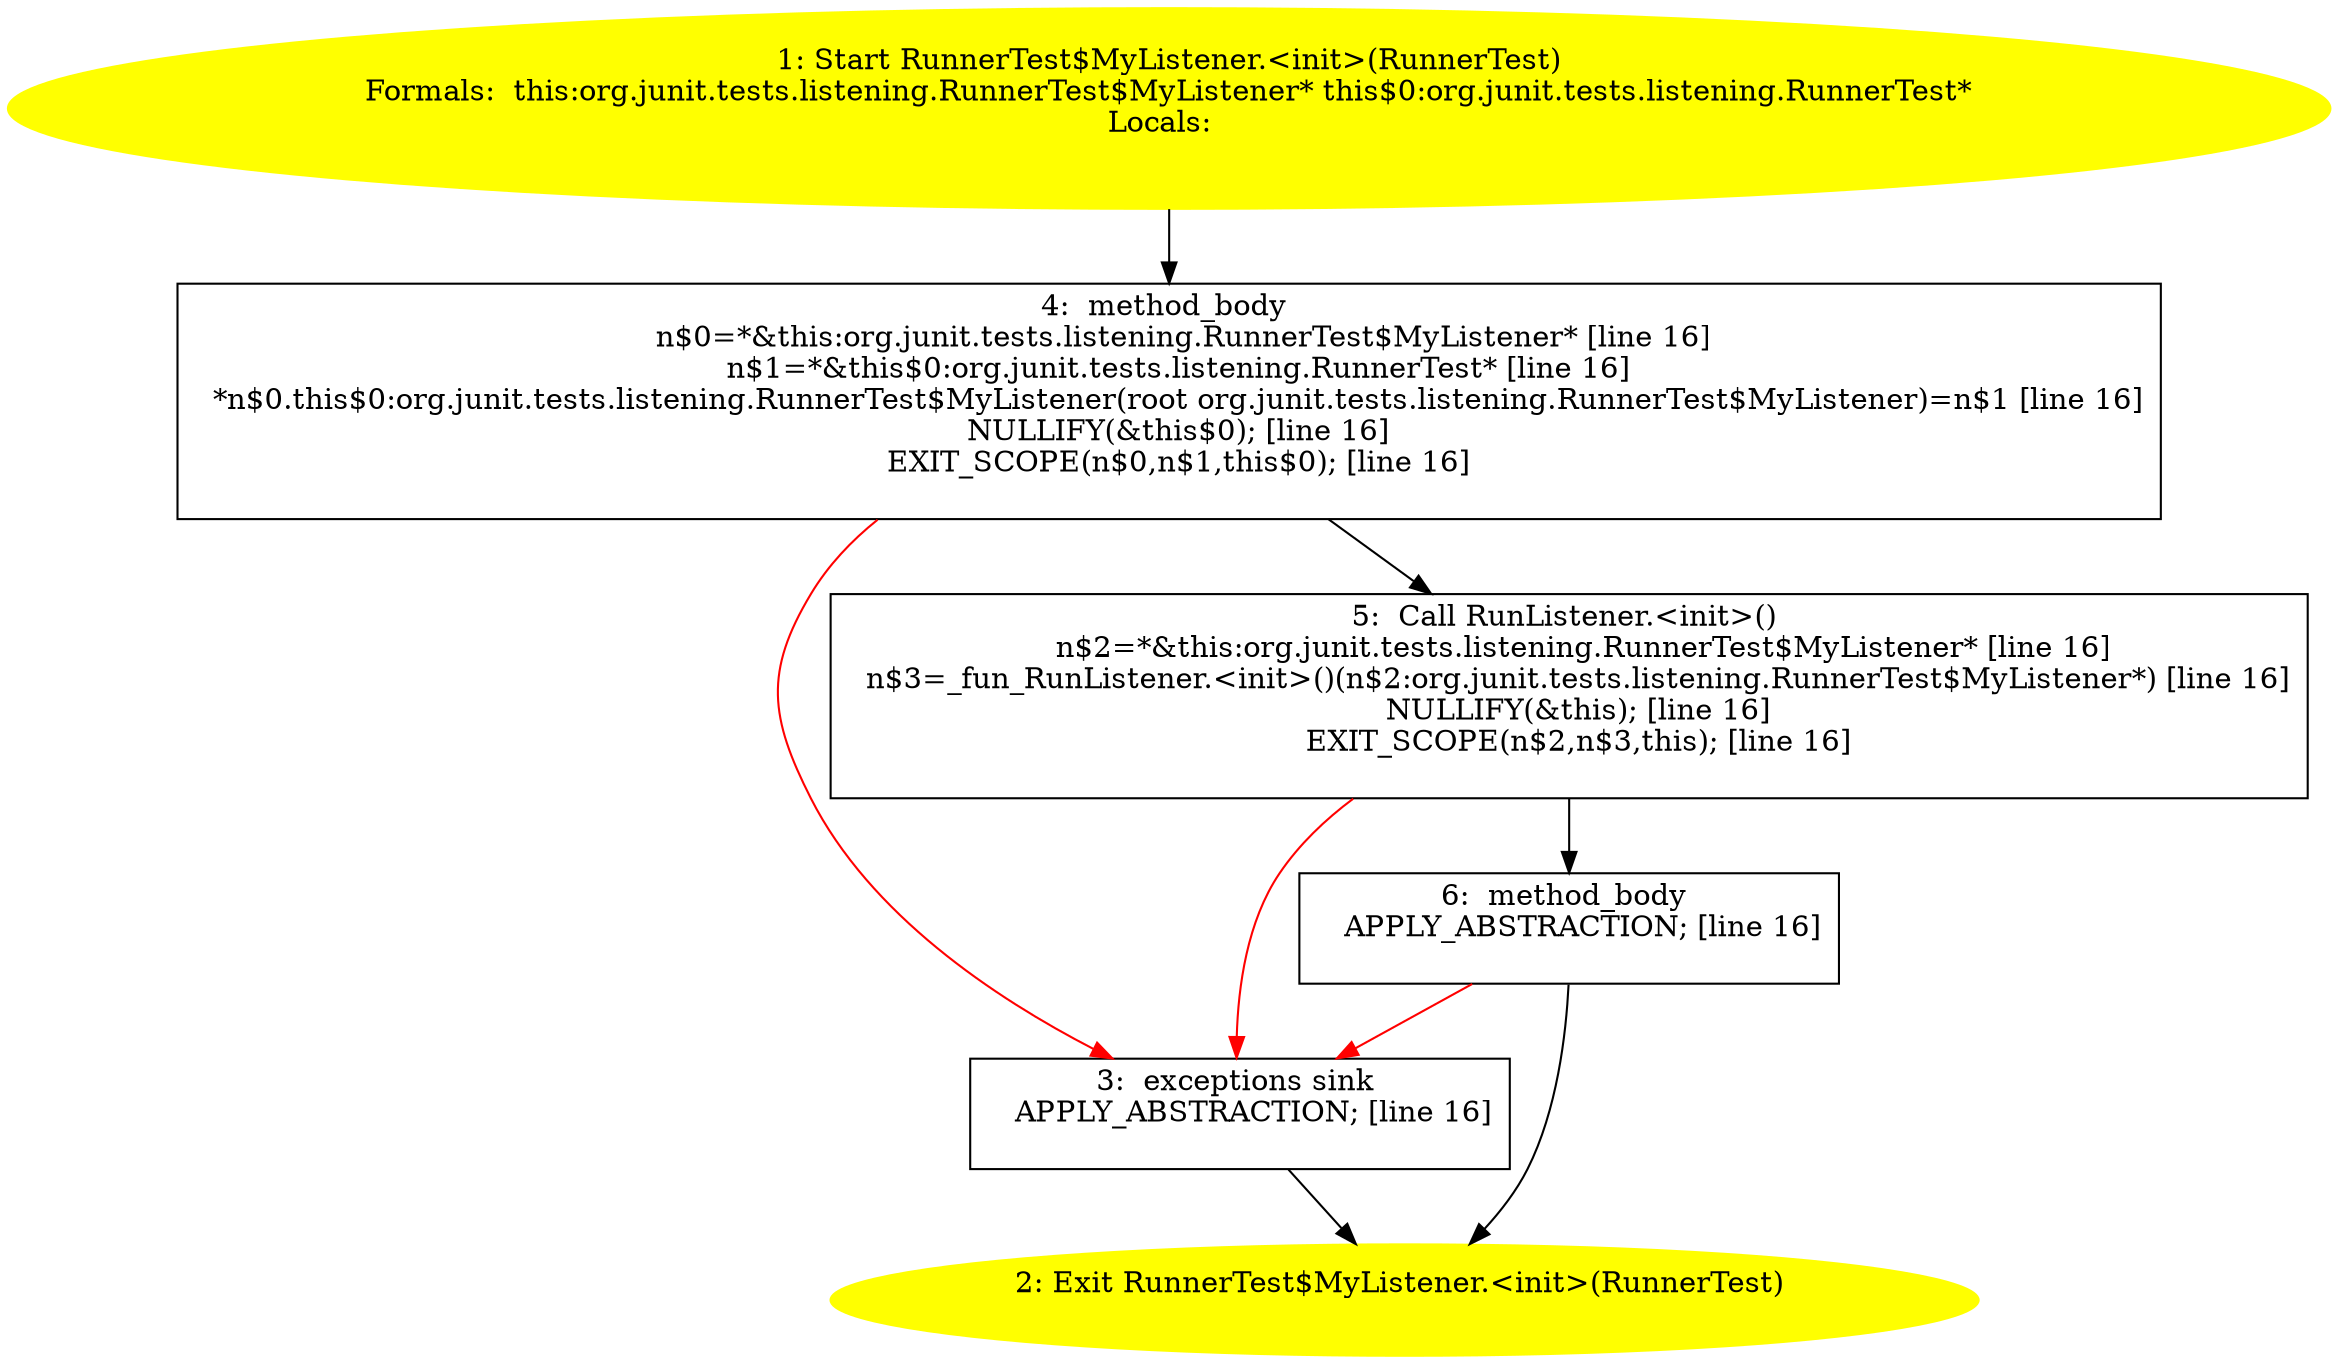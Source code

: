 /* @generated */
digraph cfg {
"org.junit.tests.listening.RunnerTest$MyListener.<init>(org.junit.tests.listening.RunnerTest).d4a2e16cfe37dfe32d54aaf8004d8a72_1" [label="1: Start RunnerTest$MyListener.<init>(RunnerTest)\nFormals:  this:org.junit.tests.listening.RunnerTest$MyListener* this$0:org.junit.tests.listening.RunnerTest*\nLocals:  \n  " color=yellow style=filled]
	

	 "org.junit.tests.listening.RunnerTest$MyListener.<init>(org.junit.tests.listening.RunnerTest).d4a2e16cfe37dfe32d54aaf8004d8a72_1" -> "org.junit.tests.listening.RunnerTest$MyListener.<init>(org.junit.tests.listening.RunnerTest).d4a2e16cfe37dfe32d54aaf8004d8a72_4" ;
"org.junit.tests.listening.RunnerTest$MyListener.<init>(org.junit.tests.listening.RunnerTest).d4a2e16cfe37dfe32d54aaf8004d8a72_2" [label="2: Exit RunnerTest$MyListener.<init>(RunnerTest) \n  " color=yellow style=filled]
	

"org.junit.tests.listening.RunnerTest$MyListener.<init>(org.junit.tests.listening.RunnerTest).d4a2e16cfe37dfe32d54aaf8004d8a72_3" [label="3:  exceptions sink \n   APPLY_ABSTRACTION; [line 16]\n " shape="box"]
	

	 "org.junit.tests.listening.RunnerTest$MyListener.<init>(org.junit.tests.listening.RunnerTest).d4a2e16cfe37dfe32d54aaf8004d8a72_3" -> "org.junit.tests.listening.RunnerTest$MyListener.<init>(org.junit.tests.listening.RunnerTest).d4a2e16cfe37dfe32d54aaf8004d8a72_2" ;
"org.junit.tests.listening.RunnerTest$MyListener.<init>(org.junit.tests.listening.RunnerTest).d4a2e16cfe37dfe32d54aaf8004d8a72_4" [label="4:  method_body \n   n$0=*&this:org.junit.tests.listening.RunnerTest$MyListener* [line 16]\n  n$1=*&this$0:org.junit.tests.listening.RunnerTest* [line 16]\n  *n$0.this$0:org.junit.tests.listening.RunnerTest$MyListener(root org.junit.tests.listening.RunnerTest$MyListener)=n$1 [line 16]\n  NULLIFY(&this$0); [line 16]\n  EXIT_SCOPE(n$0,n$1,this$0); [line 16]\n " shape="box"]
	

	 "org.junit.tests.listening.RunnerTest$MyListener.<init>(org.junit.tests.listening.RunnerTest).d4a2e16cfe37dfe32d54aaf8004d8a72_4" -> "org.junit.tests.listening.RunnerTest$MyListener.<init>(org.junit.tests.listening.RunnerTest).d4a2e16cfe37dfe32d54aaf8004d8a72_5" ;
	 "org.junit.tests.listening.RunnerTest$MyListener.<init>(org.junit.tests.listening.RunnerTest).d4a2e16cfe37dfe32d54aaf8004d8a72_4" -> "org.junit.tests.listening.RunnerTest$MyListener.<init>(org.junit.tests.listening.RunnerTest).d4a2e16cfe37dfe32d54aaf8004d8a72_3" [color="red" ];
"org.junit.tests.listening.RunnerTest$MyListener.<init>(org.junit.tests.listening.RunnerTest).d4a2e16cfe37dfe32d54aaf8004d8a72_5" [label="5:  Call RunListener.<init>() \n   n$2=*&this:org.junit.tests.listening.RunnerTest$MyListener* [line 16]\n  n$3=_fun_RunListener.<init>()(n$2:org.junit.tests.listening.RunnerTest$MyListener*) [line 16]\n  NULLIFY(&this); [line 16]\n  EXIT_SCOPE(n$2,n$3,this); [line 16]\n " shape="box"]
	

	 "org.junit.tests.listening.RunnerTest$MyListener.<init>(org.junit.tests.listening.RunnerTest).d4a2e16cfe37dfe32d54aaf8004d8a72_5" -> "org.junit.tests.listening.RunnerTest$MyListener.<init>(org.junit.tests.listening.RunnerTest).d4a2e16cfe37dfe32d54aaf8004d8a72_6" ;
	 "org.junit.tests.listening.RunnerTest$MyListener.<init>(org.junit.tests.listening.RunnerTest).d4a2e16cfe37dfe32d54aaf8004d8a72_5" -> "org.junit.tests.listening.RunnerTest$MyListener.<init>(org.junit.tests.listening.RunnerTest).d4a2e16cfe37dfe32d54aaf8004d8a72_3" [color="red" ];
"org.junit.tests.listening.RunnerTest$MyListener.<init>(org.junit.tests.listening.RunnerTest).d4a2e16cfe37dfe32d54aaf8004d8a72_6" [label="6:  method_body \n   APPLY_ABSTRACTION; [line 16]\n " shape="box"]
	

	 "org.junit.tests.listening.RunnerTest$MyListener.<init>(org.junit.tests.listening.RunnerTest).d4a2e16cfe37dfe32d54aaf8004d8a72_6" -> "org.junit.tests.listening.RunnerTest$MyListener.<init>(org.junit.tests.listening.RunnerTest).d4a2e16cfe37dfe32d54aaf8004d8a72_2" ;
	 "org.junit.tests.listening.RunnerTest$MyListener.<init>(org.junit.tests.listening.RunnerTest).d4a2e16cfe37dfe32d54aaf8004d8a72_6" -> "org.junit.tests.listening.RunnerTest$MyListener.<init>(org.junit.tests.listening.RunnerTest).d4a2e16cfe37dfe32d54aaf8004d8a72_3" [color="red" ];
}
